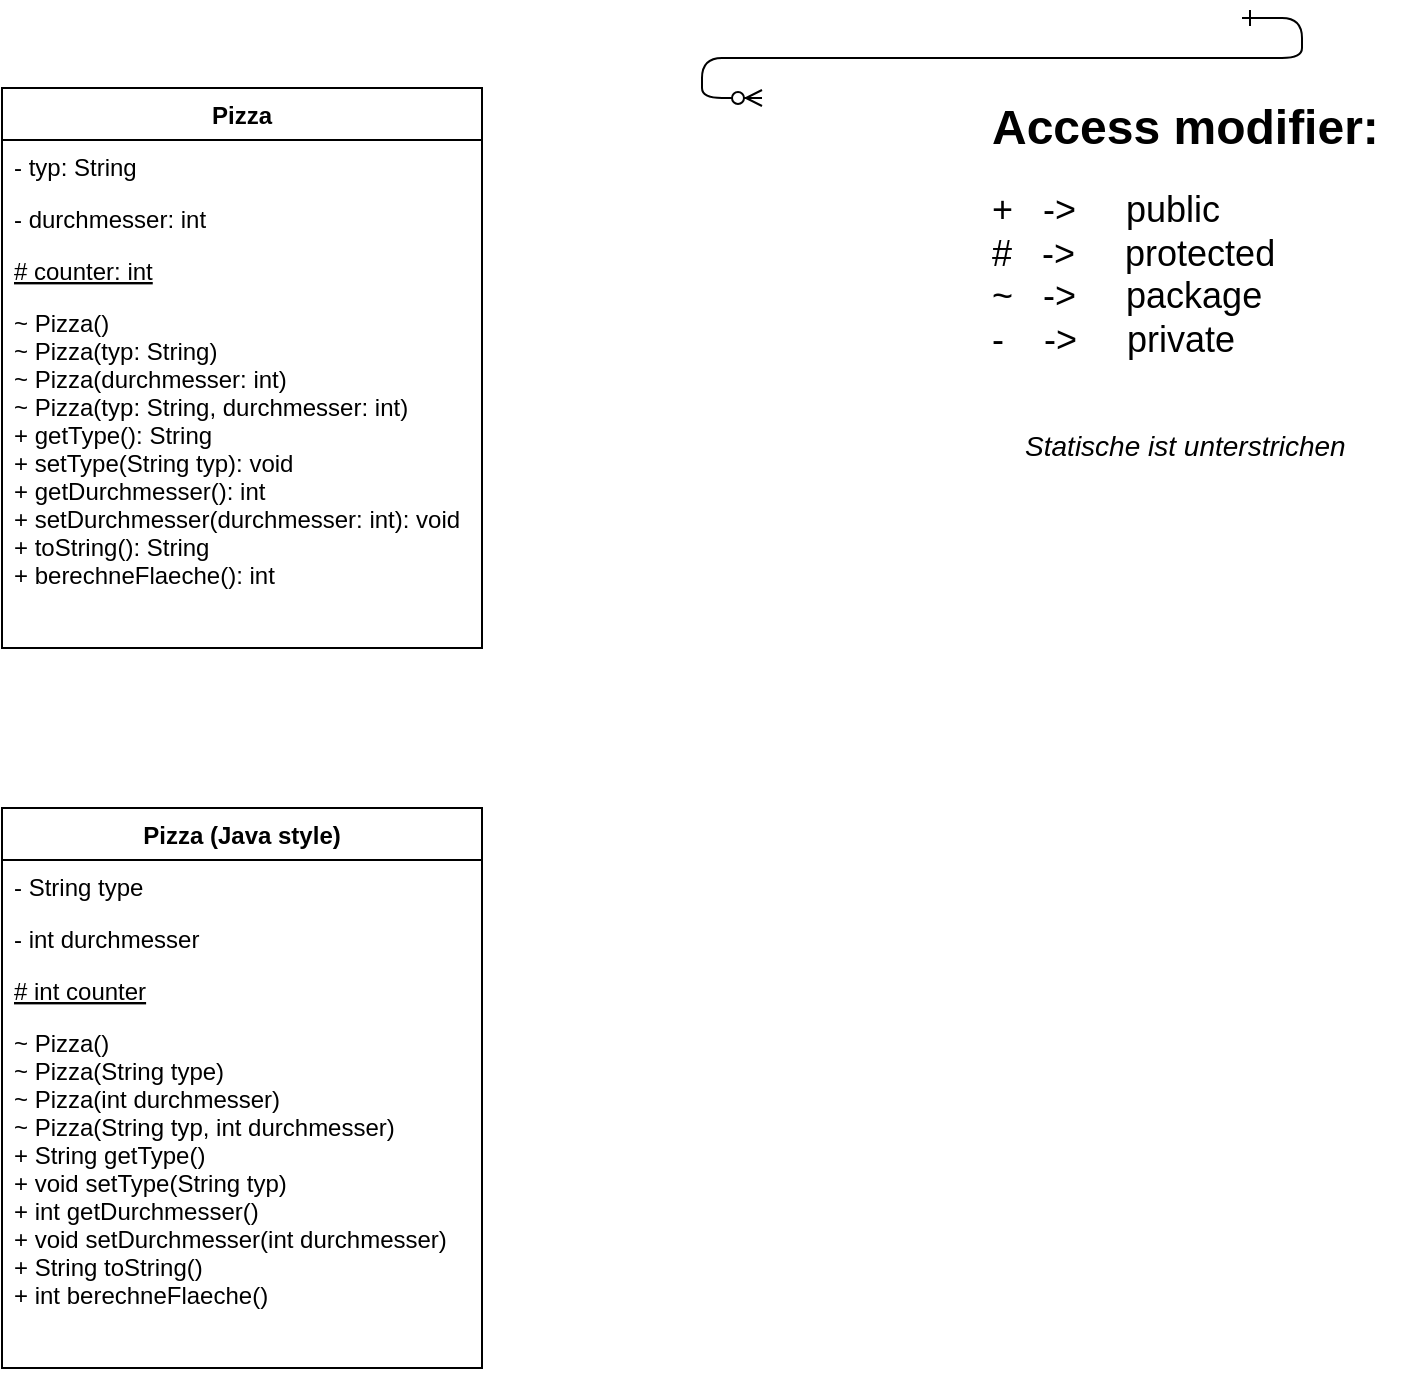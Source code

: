 <mxfile version="15.7.3" type="device"><diagram id="R2lEEEUBdFMjLlhIrx00" name="Page-1"><mxGraphModel dx="2062" dy="865" grid="1" gridSize="10" guides="1" tooltips="1" connect="1" arrows="1" fold="1" page="1" pageScale="1" pageWidth="850" pageHeight="1100" math="0" shadow="0" extFonts="Permanent Marker^https://fonts.googleapis.com/css?family=Permanent+Marker"><root><mxCell id="0"/><mxCell id="1" parent="0"/><mxCell id="C-vyLk0tnHw3VtMMgP7b-12" value="" style="edgeStyle=entityRelationEdgeStyle;endArrow=ERzeroToMany;startArrow=ERone;endFill=1;startFill=0;" parent="1" target="C-vyLk0tnHw3VtMMgP7b-17" edge="1"><mxGeometry width="100" height="100" relative="1" as="geometry"><mxPoint x="700" y="165" as="sourcePoint"/><mxPoint x="460" y="205" as="targetPoint"/></mxGeometry></mxCell><mxCell id="rgPQC1lMF2rbZEF9kujL-5" value="Pizza (Java style)" style="swimlane;fontStyle=1;childLayout=stackLayout;horizontal=1;startSize=26;fillColor=none;horizontalStack=0;resizeParent=1;resizeParentMax=0;resizeLast=0;collapsible=1;marginBottom=0;" vertex="1" parent="1"><mxGeometry x="80" y="560" width="240" height="280" as="geometry"/></mxCell><mxCell id="rgPQC1lMF2rbZEF9kujL-9" value="- String type" style="text;strokeColor=none;fillColor=none;align=left;verticalAlign=top;spacingLeft=4;spacingRight=4;overflow=hidden;rotatable=0;points=[[0,0.5],[1,0.5]];portConstraint=eastwest;" vertex="1" parent="rgPQC1lMF2rbZEF9kujL-5"><mxGeometry y="26" width="240" height="26" as="geometry"/></mxCell><mxCell id="rgPQC1lMF2rbZEF9kujL-7" value="- int durchmesser" style="text;strokeColor=none;fillColor=none;align=left;verticalAlign=top;spacingLeft=4;spacingRight=4;overflow=hidden;rotatable=0;points=[[0,0.5],[1,0.5]];portConstraint=eastwest;" vertex="1" parent="rgPQC1lMF2rbZEF9kujL-5"><mxGeometry y="52" width="240" height="26" as="geometry"/></mxCell><mxCell id="rgPQC1lMF2rbZEF9kujL-6" value="# int counter" style="text;strokeColor=none;fillColor=none;align=left;verticalAlign=top;spacingLeft=4;spacingRight=4;overflow=hidden;rotatable=0;points=[[0,0.5],[1,0.5]];portConstraint=eastwest;fontStyle=4" vertex="1" parent="rgPQC1lMF2rbZEF9kujL-5"><mxGeometry y="78" width="240" height="26" as="geometry"/></mxCell><mxCell id="rgPQC1lMF2rbZEF9kujL-12" value="~ Pizza()&#10;~ Pizza(String type)&#10;~ Pizza(int durchmesser)&#10;~ Pizza(String typ, int durchmesser)&#10;+ String getType()&#10;+ void setType(String typ)&#10;+ int getDurchmesser()&#10;+ void setDurchmesser(int durchmesser)&#10;+ String toString()&#10;+ int berechneFlaeche()" style="text;strokeColor=none;fillColor=none;align=left;verticalAlign=top;spacingLeft=4;spacingRight=4;overflow=hidden;rotatable=0;points=[[0,0.5],[1,0.5]];portConstraint=eastwest;fontStyle=0" vertex="1" parent="rgPQC1lMF2rbZEF9kujL-5"><mxGeometry y="104" width="240" height="176" as="geometry"/></mxCell><mxCell id="rgPQC1lMF2rbZEF9kujL-11" value="&lt;h1&gt;Access modifier:&lt;/h1&gt;&lt;h1 style=&quot;font-size: 18px&quot;&gt;&lt;font style=&quot;font-size: 18px ; font-weight: normal&quot;&gt;&lt;font style=&quot;font-size: 18px&quot;&gt;+&amp;nbsp; &amp;nbsp;-&amp;gt;&amp;nbsp; &amp;nbsp; &amp;nbsp;public&lt;br&gt;&lt;font style=&quot;font-size: 18px&quot;&gt;#&amp;nbsp; &amp;nbsp;-&amp;gt;&amp;nbsp; &amp;nbsp; &amp;nbsp;protected&lt;br&gt;&lt;/font&gt;&lt;/font&gt;~&amp;nbsp; &amp;nbsp;-&amp;gt;&amp;nbsp; &amp;nbsp; &amp;nbsp;package&lt;br&gt;-&amp;nbsp; &amp;nbsp; -&amp;gt;&amp;nbsp; &amp;nbsp; &amp;nbsp;private&lt;/font&gt;&lt;/h1&gt;&lt;div style=&quot;font-size: 18px&quot;&gt;&lt;span style=&quot;font-weight: normal&quot;&gt;&lt;br&gt;&lt;/span&gt;&lt;/div&gt;&lt;div style=&quot;text-align: center&quot;&gt;&lt;span style=&quot;font-weight: normal&quot;&gt;&lt;i&gt;&lt;font style=&quot;font-size: 14px&quot;&gt;Statische ist unterstrichen&lt;/font&gt;&lt;/i&gt;&lt;/span&gt;&lt;/div&gt;&lt;div&gt;&lt;span style=&quot;font-size: 12px ; font-weight: normal&quot;&gt;&lt;br&gt;&lt;/span&gt;&lt;/div&gt;" style="text;html=1;strokeColor=none;fillColor=none;spacing=5;spacingTop=-20;whiteSpace=wrap;overflow=hidden;rounded=0;" vertex="1" parent="1"><mxGeometry x="570" y="200" width="210" height="200" as="geometry"/></mxCell><mxCell id="rgPQC1lMF2rbZEF9kujL-13" value="Pizza" style="swimlane;fontStyle=1;childLayout=stackLayout;horizontal=1;startSize=26;fillColor=none;horizontalStack=0;resizeParent=1;resizeParentMax=0;resizeLast=0;collapsible=1;marginBottom=0;" vertex="1" parent="1"><mxGeometry x="80" y="200" width="240" height="280" as="geometry"/></mxCell><mxCell id="rgPQC1lMF2rbZEF9kujL-14" value="- typ: String" style="text;strokeColor=none;fillColor=none;align=left;verticalAlign=top;spacingLeft=4;spacingRight=4;overflow=hidden;rotatable=0;points=[[0,0.5],[1,0.5]];portConstraint=eastwest;" vertex="1" parent="rgPQC1lMF2rbZEF9kujL-13"><mxGeometry y="26" width="240" height="26" as="geometry"/></mxCell><mxCell id="rgPQC1lMF2rbZEF9kujL-15" value="- durchmesser: int" style="text;strokeColor=none;fillColor=none;align=left;verticalAlign=top;spacingLeft=4;spacingRight=4;overflow=hidden;rotatable=0;points=[[0,0.5],[1,0.5]];portConstraint=eastwest;" vertex="1" parent="rgPQC1lMF2rbZEF9kujL-13"><mxGeometry y="52" width="240" height="26" as="geometry"/></mxCell><mxCell id="rgPQC1lMF2rbZEF9kujL-16" value="# counter: int" style="text;strokeColor=none;fillColor=none;align=left;verticalAlign=top;spacingLeft=4;spacingRight=4;overflow=hidden;rotatable=0;points=[[0,0.5],[1,0.5]];portConstraint=eastwest;fontStyle=4" vertex="1" parent="rgPQC1lMF2rbZEF9kujL-13"><mxGeometry y="78" width="240" height="26" as="geometry"/></mxCell><mxCell id="rgPQC1lMF2rbZEF9kujL-17" value="~ Pizza()&#10;~ Pizza(typ: String)&#10;~ Pizza(durchmesser: int)&#10;~ Pizza(typ: String, durchmesser: int)&#10;+ getType(): String&#10;+ setType(String typ): void&#10;+ getDurchmesser(): int&#10;+ setDurchmesser(durchmesser: int): void&#10;+ toString(): String&#10;+ berechneFlaeche(): int" style="text;strokeColor=none;fillColor=none;align=left;verticalAlign=top;spacingLeft=4;spacingRight=4;overflow=hidden;rotatable=0;points=[[0,0.5],[1,0.5]];portConstraint=eastwest;fontStyle=0" vertex="1" parent="rgPQC1lMF2rbZEF9kujL-13"><mxGeometry y="104" width="240" height="176" as="geometry"/></mxCell></root></mxGraphModel></diagram></mxfile>